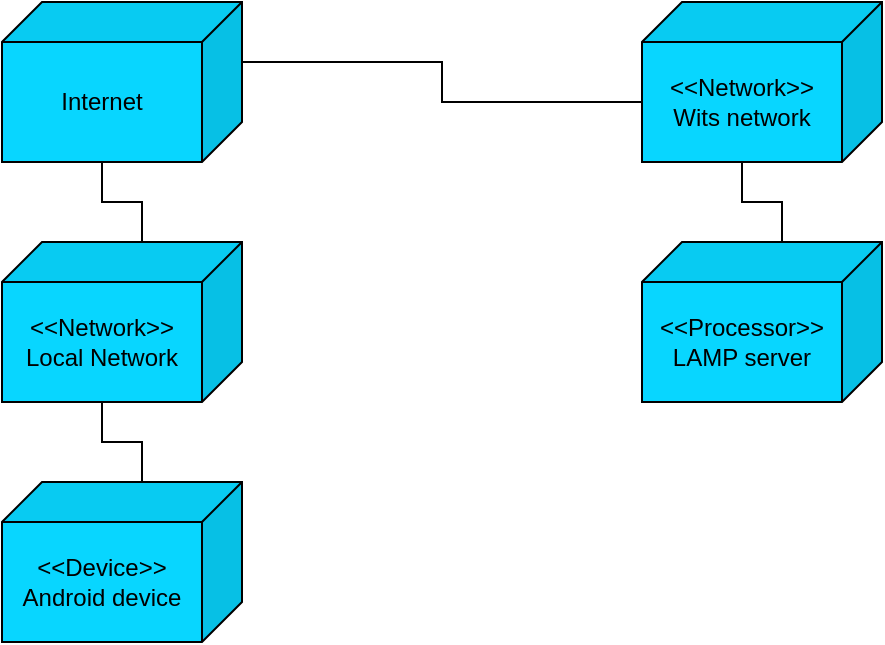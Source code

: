 <mxfile version="12.8.2" type="github">
  <diagram id="LZmPR-VTgz_OafLr-S7z" name="Page-1">
    <mxGraphModel dx="1422" dy="713" grid="1" gridSize="10" guides="1" tooltips="1" connect="1" arrows="1" fold="1" page="1" pageScale="1" pageWidth="850" pageHeight="1100" math="0" shadow="0">
      <root>
        <mxCell id="0" />
        <mxCell id="1" parent="0" />
        <mxCell id="x9-NMI0hjkLvJN1j-8V--3" style="edgeStyle=orthogonalEdgeStyle;rounded=0;orthogonalLoop=1;jettySize=auto;html=1;exitX=0;exitY=0;exitDx=50;exitDy=0;exitPerimeter=0;entryX=0;entryY=0;entryDx=70;entryDy=80;entryPerimeter=0;endArrow=none;endFill=0;" edge="1" parent="1" source="x9-NMI0hjkLvJN1j-8V--1" target="x9-NMI0hjkLvJN1j-8V--2">
          <mxGeometry relative="1" as="geometry" />
        </mxCell>
        <mxCell id="x9-NMI0hjkLvJN1j-8V--1" value="&amp;lt;&amp;lt;Device&amp;gt;&amp;gt;&lt;br&gt;Android device" style="shape=cube;whiteSpace=wrap;html=1;boundedLbl=1;backgroundOutline=1;darkOpacity=0.05;darkOpacity2=0.1;flipH=1;fillColor=#08D6FF;" vertex="1" parent="1">
          <mxGeometry x="80" y="400" width="120" height="80" as="geometry" />
        </mxCell>
        <mxCell id="x9-NMI0hjkLvJN1j-8V--6" style="edgeStyle=orthogonalEdgeStyle;rounded=0;orthogonalLoop=1;jettySize=auto;html=1;exitX=0;exitY=0;exitDx=50;exitDy=0;exitPerimeter=0;entryX=0;entryY=0;entryDx=70;entryDy=80;entryPerimeter=0;endArrow=none;endFill=0;" edge="1" parent="1" source="x9-NMI0hjkLvJN1j-8V--2" target="x9-NMI0hjkLvJN1j-8V--4">
          <mxGeometry relative="1" as="geometry" />
        </mxCell>
        <mxCell id="x9-NMI0hjkLvJN1j-8V--2" value="&amp;lt;&amp;lt;Network&amp;gt;&amp;gt;&lt;br&gt;Local Network" style="shape=cube;whiteSpace=wrap;html=1;boundedLbl=1;backgroundOutline=1;darkOpacity=0.05;darkOpacity2=0.1;flipH=1;fillColor=#08D6FF;" vertex="1" parent="1">
          <mxGeometry x="80" y="280" width="120" height="80" as="geometry" />
        </mxCell>
        <mxCell id="x9-NMI0hjkLvJN1j-8V--9" style="edgeStyle=orthogonalEdgeStyle;rounded=0;orthogonalLoop=1;jettySize=auto;html=1;exitX=0;exitY=0;exitDx=0;exitDy=30;exitPerimeter=0;entryX=0;entryY=0;entryDx=120;entryDy=50;entryPerimeter=0;endArrow=none;endFill=0;" edge="1" parent="1" source="x9-NMI0hjkLvJN1j-8V--4" target="x9-NMI0hjkLvJN1j-8V--8">
          <mxGeometry relative="1" as="geometry" />
        </mxCell>
        <mxCell id="x9-NMI0hjkLvJN1j-8V--4" value="Internet" style="shape=cube;whiteSpace=wrap;html=1;boundedLbl=1;backgroundOutline=1;darkOpacity=0.05;darkOpacity2=0.1;flipH=1;fillColor=#08D6FF;" vertex="1" parent="1">
          <mxGeometry x="80" y="160" width="120" height="80" as="geometry" />
        </mxCell>
        <mxCell id="x9-NMI0hjkLvJN1j-8V--11" style="edgeStyle=orthogonalEdgeStyle;rounded=0;orthogonalLoop=1;jettySize=auto;html=1;exitX=0;exitY=0;exitDx=70;exitDy=80;exitPerimeter=0;entryX=0;entryY=0;entryDx=50;entryDy=0;entryPerimeter=0;endArrow=none;endFill=0;" edge="1" parent="1" source="x9-NMI0hjkLvJN1j-8V--8" target="x9-NMI0hjkLvJN1j-8V--10">
          <mxGeometry relative="1" as="geometry" />
        </mxCell>
        <mxCell id="x9-NMI0hjkLvJN1j-8V--8" value="&amp;lt;&amp;lt;Network&amp;gt;&amp;gt;&lt;br&gt;Wits network" style="shape=cube;whiteSpace=wrap;html=1;boundedLbl=1;backgroundOutline=1;darkOpacity=0.05;darkOpacity2=0.1;flipH=1;fillColor=#08D6FF;" vertex="1" parent="1">
          <mxGeometry x="400" y="160" width="120" height="80" as="geometry" />
        </mxCell>
        <mxCell id="x9-NMI0hjkLvJN1j-8V--10" value="&amp;lt;&amp;lt;Processor&amp;gt;&amp;gt;&lt;br&gt;LAMP server" style="shape=cube;whiteSpace=wrap;html=1;boundedLbl=1;backgroundOutline=1;darkOpacity=0.05;darkOpacity2=0.1;flipH=1;fillColor=#08D6FF;" vertex="1" parent="1">
          <mxGeometry x="400" y="280" width="120" height="80" as="geometry" />
        </mxCell>
      </root>
    </mxGraphModel>
  </diagram>
</mxfile>
